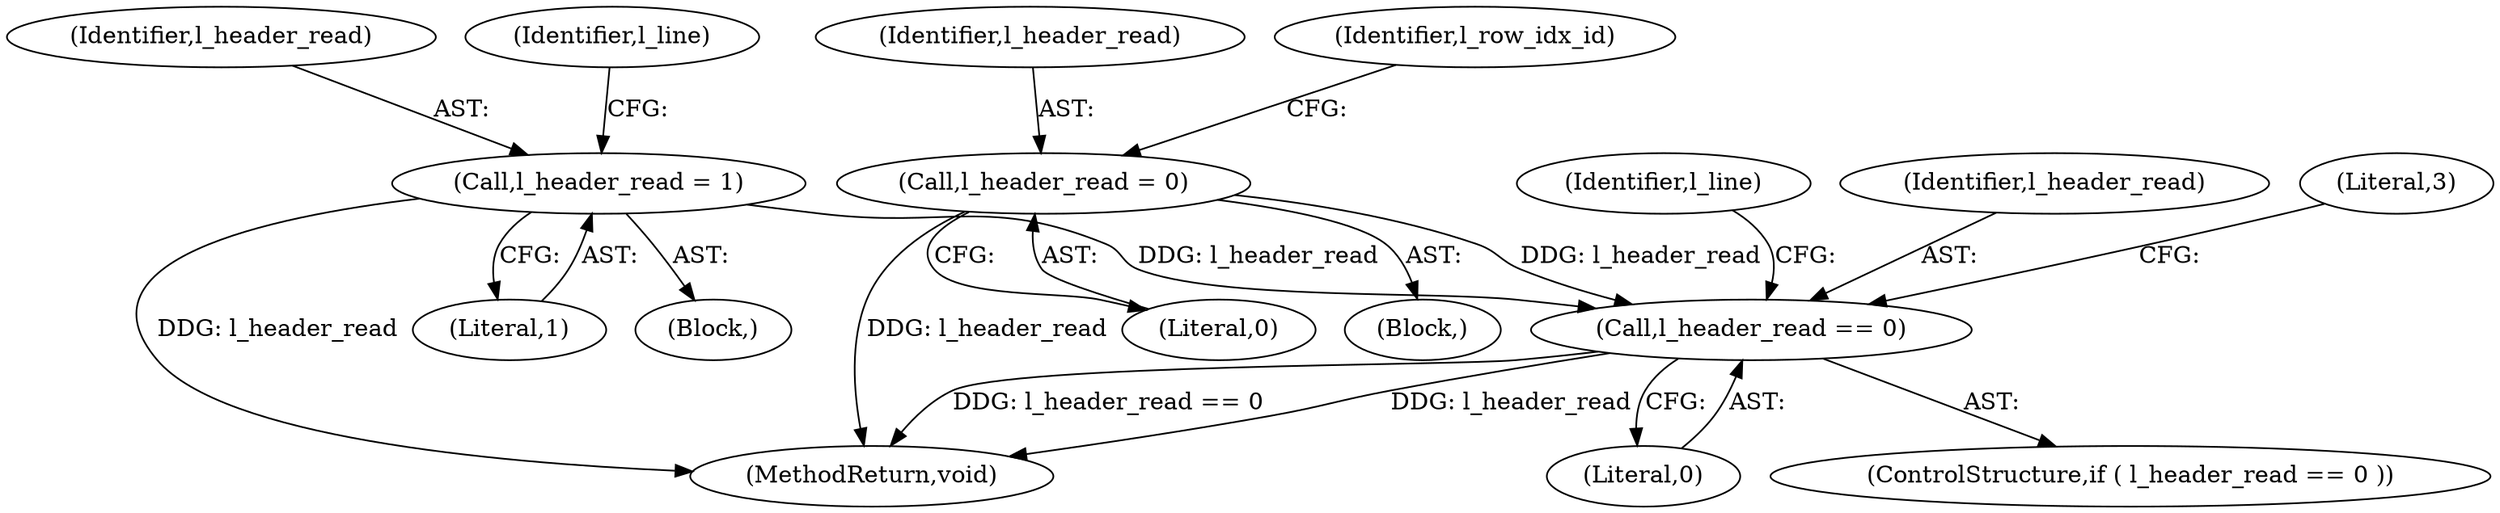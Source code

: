 digraph "0_libxsmm_151481489192e6d1997f8bde52c5c425ea41741d@API" {
"1000187" [label="(Call,l_header_read == 0)"];
"1000350" [label="(Call,l_header_read = 1)"];
"1000133" [label="(Call,l_header_read = 0)"];
"1000186" [label="(ControlStructure,if ( l_header_read == 0 ))"];
"1000187" [label="(Call,l_header_read == 0)"];
"1000189" [label="(Literal,0)"];
"1000134" [label="(Identifier,l_header_read)"];
"1000194" [label="(Literal,3)"];
"1000351" [label="(Identifier,l_header_read)"];
"1000367" [label="(Identifier,l_line)"];
"1000125" [label="(Block,)"];
"1000460" [label="(MethodReturn,void)"];
"1000133" [label="(Call,l_header_read = 0)"];
"1000138" [label="(Identifier,l_row_idx_id)"];
"1000350" [label="(Call,l_header_read = 1)"];
"1000352" [label="(Literal,1)"];
"1000215" [label="(Block,)"];
"1000161" [label="(Identifier,l_line)"];
"1000135" [label="(Literal,0)"];
"1000188" [label="(Identifier,l_header_read)"];
"1000187" -> "1000186"  [label="AST: "];
"1000187" -> "1000189"  [label="CFG: "];
"1000188" -> "1000187"  [label="AST: "];
"1000189" -> "1000187"  [label="AST: "];
"1000194" -> "1000187"  [label="CFG: "];
"1000367" -> "1000187"  [label="CFG: "];
"1000187" -> "1000460"  [label="DDG: l_header_read"];
"1000187" -> "1000460"  [label="DDG: l_header_read == 0"];
"1000350" -> "1000187"  [label="DDG: l_header_read"];
"1000133" -> "1000187"  [label="DDG: l_header_read"];
"1000350" -> "1000215"  [label="AST: "];
"1000350" -> "1000352"  [label="CFG: "];
"1000351" -> "1000350"  [label="AST: "];
"1000352" -> "1000350"  [label="AST: "];
"1000161" -> "1000350"  [label="CFG: "];
"1000350" -> "1000460"  [label="DDG: l_header_read"];
"1000133" -> "1000125"  [label="AST: "];
"1000133" -> "1000135"  [label="CFG: "];
"1000134" -> "1000133"  [label="AST: "];
"1000135" -> "1000133"  [label="AST: "];
"1000138" -> "1000133"  [label="CFG: "];
"1000133" -> "1000460"  [label="DDG: l_header_read"];
}

